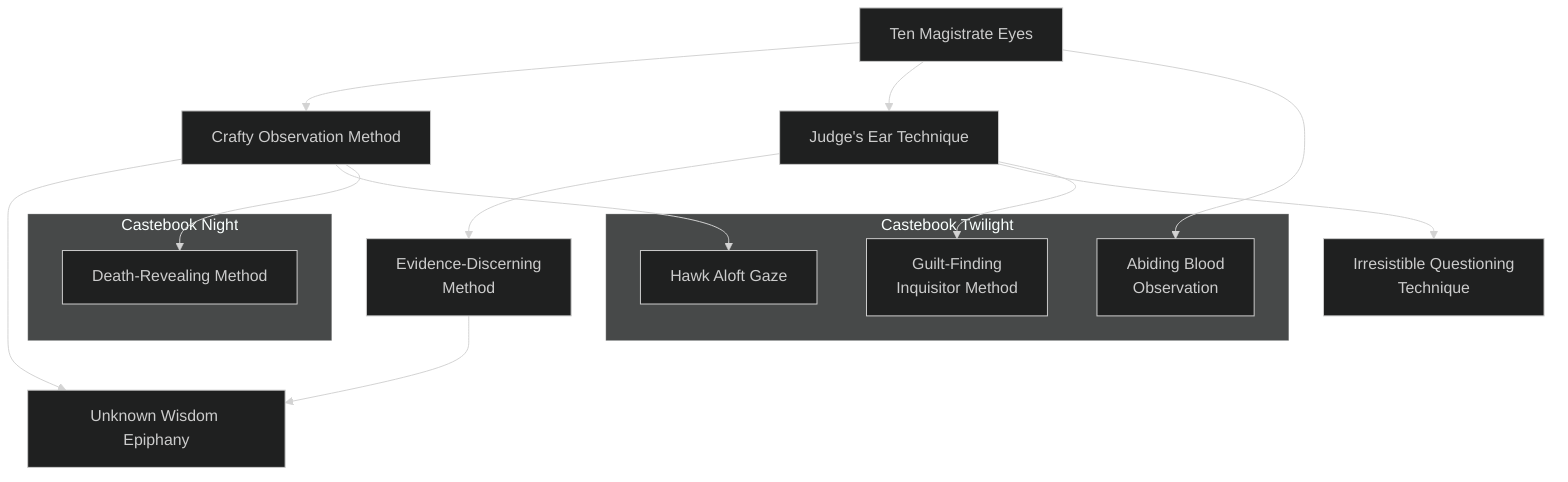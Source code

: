 ---
config:
  theme: dark
---

flowchart TD

    ten_magistrate_eyes[Ten Magistrate Eyes]
    click ten_magistrate_eyes callback "
        Ten Magistrate Eyes<br>
        <br>
        Cost: 3 motes<br>
        Duration: One scene<br>
        Type: Supplemental<br>
        Minimum Investigation: 1<br>
        Minimum Essence: 1<br>
        Prerequisite Charms: None<br>
        <br>
        The character attunes himself to the world's ambient
        Essence and becomes preternaturally aware of the order of and
        links between objects. For the remainder of the scene, add his
        Essence score in automatic successes to any Investigation rolls.
        "

    crafty_observation_method[Crafty Observation Method]
    ten_magistrate_eyes --> crafty_observation_method
    click crafty_observation_method callback "
        Crafty Observation Method<br>
        <br>
        Cost: 5 motes<br>
        Duration: Instant<br>
        Type: Simple<br>
        Minimum Investigation: 3<br>
        Minimum Essence: 1<br>
        Prerequisite Charms: Ten Magistrate Eyes<br>
        <br>
        By examining the undisturbed physical evidence of
        an event, the character can reconstruct the physical
        process behind that event. For example, finding a body
        with a knife wound, the character can tell what sort of
        knife was used, from what direction the blow was struck
        and so on. This effect need not be limited to bodies and
        the scenes of crimes — characters can likewise recon-
        struct the evidence left behind by liaisons, examine the
        details of a camp site, etc.<br>
        Obviously, the event must have left significant physical
        evidence for a character to analyze. If the evidence is
        disturbed significantly, the Charm doesn't function automatically.
        The player must instead make a Perception
        + Investigation roll with a difficulty determined by the
        amount of disturbance the evidence has been subjected
        to, with success indicating that the character can reconstruct
        the events.
        "

    judges_ear_technique[Judge's Ear Technique]
    ten_magistrate_eyes --> judges_ear_technique
    click judges_ear_technique callback "
        Judge's Ear Technique<br>
        <br>
        Cost: 6 motes<br>
        Duration: One scene<br>
        Type: Reflexive<br>
        Minimum Investigation: 2<br>
        Minimum Essence: 1<br>
        Prerequisite Charms: Ten Magistrate Eyes<br>
        <br>
        This Charm allows the character to tell if a specific
        individual is lying to her. This Charm is infallible, within its
        limits. If the target refuses to answer or answers in an unclear
        fashion, the Charm will not indicate him as having lied.
        Likewise, it can only detect lies the target knows to be lies. If the
        target sincerely believes something to be the case, then the
        Charm will not detect him as having lied. This Charm in no
        way compels or reveals the truth — it only detects falsehoods.<br>
        <br>
        Errata:<br>
        This reads &quot;Minimum Ability: 2, Minimum Investigation: 1&quot;, it should read, &quot;Minimum Investigation: 2, Minimum Essence: 1&quot;
        "

    evidence_discerning_method[Evidence-Discerning<br>Method]
    judges_ear_technique --> evidence_discerning_method
    click evidence_discerning_method callback "
        Evidence-Discerning Method<br>
        <br>
        Cost: 6 motes, 1 Willpower<br>
        Duration: Instant<br>
        Type: Simple<br>
        Minimum Investigation: 4<br>
        Minimum Essence: 2<br>
        Prerequisite Charms: Judge's Ear Technique<br>
        <br>
        By sorting through possessions, physical evidence and so
        on left by a particular individual, an Exalted using this Charm
        may construct a psychological profile of the character who left
        the evidence. The clarity of this profile is determined by the
        amount of material the Exalted employing this Charm has to
        sort through. The more material, the more likely the character
        is to derive an accurate picture; the use of the Investigation
        Charm Crafty Observation Method is extremely beneficial as
        an aid to the use of this Charm. If there is material mixed in
        that does not actually belong to the target of analysis, then the
        Exalted's picture of the target will be distorted.
        "

    irresistable_questioning_technique[Irresistible Questioning<br>Technique]
    judges_ear_technique --> irresistable_questioning_technique
    click irresistable_questioning_technique callback "
        Irresistible Questioning Technique<br>
        <br>
        Cost: 5 motes<br>
        Duration: One scene<br>
        Type: Simple<br>
        Minimum Investigation: 3<br>
        Minimum Essence: 2<br>
        Prerequisite Charms: Judge's Ear Technique<br>
        <br>
        An Exalted using this Charm can make her questions
        impossible to resist. During the extended interrogation of a
        target whose Willpower is equal to or less than her Essence, she
        may wring him utterly dry — he is unable to lie, dissimulate or
        otherwise prevaricate. If the target has Willpower equal to or
        less than twice the Exalted's Essence, the Exalted's player may
        make a Manipulation + Investigation roll. For every success,
        the target must truthfully and to the best of his ability answer
        a single question. The Charm Ten Magistrate Eyes cannot be
        used to gain extra successes on this roll.<br>
        This Charm does not work on targets whose Willpower is
        higher than twice the Exalted's Essence. In any event, this
        Charm loses its effectiveness with repeated use — if used by an
        Exalted on the same target more than once during a period equal
        to the target's Willpower in weeks, the Charm has no effect.<br>
        <br>
        Errata:<br>
        On the sixth line of the first paragraph of the charm’s description, it says that a weak effect occurs if the
        target’s Willpower is less than or equal to &quot;twice the Exalted’s Willpower&quot;. This should read &quot;twice the
        Exalted’s Essence&quot; instead.
        "

    unknown_wisdow_epiphany[Unknown Wisdom Epiphany]
    evidence_discerning_method --> unknown_wisdow_epiphany
    crafty_observation_method --> unknown_wisdow_epiphany
    click unknown_wisdow_epiphany callback "
        Unknown Wisdom Epiphany<br>
        <br>
        Cost: 10 motes, 1 Willpower<br>
        Duration: Instant<br>
        Type: Simple<br>
        Minimum Investigation: 5<br>
        Minimum Essence: 3<br>
        Prerequisite Charms: Crafty Observation Method, Evidence-Discerning Method<br>
        <br>
        By visiting the scene of an event and attuning himself to
        local Essence flows and residues, the Exalted can psychically
        reenact history, reconstructing the event to the point of
        gaining insight he could not normally receive from evidence
        alone. The character must have time alone to go over the
        scene, touch and examine the largely undisturbed evidence
        and &quot;get into the shoes&quot; of one of the people involved.<br>
        The Exalted experiences flashbacks of the event from the
        perspective of the person he is emulating and gains insight into
        the target's persona, including her Nature and her superficial
        feelings and attitudes over the course of the reenacted event.
        Characters involved in reenacting an event are rarely danger-
        ous, but if disturbed, they may very briefly cling to the adopted
        persona before snapping back to the current moment.
        "

    subgraph Castebook Twilight
        direction TB
        abiding_blood_observation[Abiding Blood<br>Observation]
        click abiding_blood_observation callback "
            Abiding Blood Observation<br>
            <br>
            Cost: 4 motes<br>
            Duration: Instant<br>
            Type: Simple<br>
            Minimum Investigation: 2<br>
            Minimum Essence: 1<br>
            Prerequisite Charms: Ten Magistrate Eyes<br>
            <br>
            When a character uses this Charm, he will perceive
            blood dripping from the hands of anyone within 10 yards of
            him who has killed someone within the last five days. The
            vision is momentary, but quite clear. The Charm lasts long
            enough for him to turn around and look all around him,
            though if someone takes pains to hide her hands, he will not
            be able to see any blood that might be there and judge
            whether or not she has killed. A target who has merely killed
            a single person will have simple bloodstains on her hands; an
            Exalted who has massacred a troop of guards will have hands
            dripping with gore. The Charm makes no distinctions on
            the basis of motives for killing or types of killing, but merely
            shows whether or not those close by have killed.
            "

        hawk_aloft_gaze[Hawk Aloft Gaze]
        click hawk_aloft_gaze callback "
            Hawk Aloft Gaze<br>
            <br>
            Cost: 5 motes<br>
            Duration: Instant<br>
            Type: Simple<br>
            Minimum Investigation: 4<br>
            Minimum Essence: 2<br>
            Prerequisite Charms: Crafty Observation Method<br>
            <br>
            This Charm allows the Exalted to scan a crowd of
            people or a landscape, as far as the eye can see, searching
            for a particular person or thing, focusing all his attention
            on his prey. If any part of his target is theoretically within
            his view — however great the distance — then he will see
            it as clearly as if he were only 10 yards away, together with
            the immediate surroundings for five yards around the
            target. This applies even if his target is camouflaged or
            partly concealed, in which case the visible part of the
            target will be identified as obviously part of the complete
            target. The only way to avoid this Charm is to be wholly
            concealed by some object between the target and the
            Exalt. However, the Exalted must know what he is looking
            for; attempts merely to look for &quot;something odd&quot; will be
            fruitless. Characters who are invisible cannot be detected
            with this spell, but even the cleverest of magical camouflage
            is penetrated by it.
            "
        guilt_finding_inquisitor_method[Guilt-Finding<br>Inquisitor Method]
        click guilt_finding_inquisitor_method callback "
            Guilt-Finding Inquisitor Method<br>
            <br>
            Cost: 7 motes<br>
            Duration: One scene<br>
            Type: Simple<br>
            Minimum Investigation: 3<br>
            Minimum Essence: 2<br>
            Prerequisite Charms: Judge's Ear Technique<br>
            <br>
            With this Charm, an Exalt can hear the private
            whispers of guilt that underlie most speech, betraying the
            dark secrets of an interrogated person. When invoked, it
            will allow the Solar to know the single thing about which
            the target feels guiltiest concerning the subject under
            discussion. The Solar will seem to hear the target's voice
            whispering his guilt and shame about the matter, while the
            target continues to speak of whatever he chooses and is not
            necessarily aware that he is revealing his hidden secrets. If
            the target refuses to say anything, then the Charm fails to
            provide any answers. Also, the Charm operates on the
            target's personal perceptions of guilt: If the target feels no
            guilt or shame about his private actions, then the Charm
            will not reveal them. Thus, a sincere and self-justified
            revolutionary might betray his shame in not speaking up
            publicly for his cause but not his private involvement in a
            recent assassination of a Terrestrial Exalted. Unfortunately,
            the Charm will not function on someone with an
            Essence equal to or greater than that of the user.
            "
    end

    ten_magistrate_eyes --> abiding_blood_observation
    crafty_observation_method --> hawk_aloft_gaze
    judges_ear_technique --> guilt_finding_inquisitor_method

    subgraph Castebook Night
        death_revealing_method[Death-Revealing Method]
        click death_revealing_method callback "
            Death-Revealing Method<br>
            <br>
            Cost: 3 motes<br>
            Duration: Instant<br>
            Type: Simple<br>
            Minimum Investigation: 4<br>
            Minimum Essence: 2<br>
            Prerequisite Charms: Crafty Observation Method<br>
            <br>
            By touching a weapon, the character can instantly
            determine the appearance of the person who was killed by
            it last and the appearance of the person who wielded it
            then. Similarly, if used on a corpse or even a fragment of
            bone or hair, the character can get an image of the person
            while she was alive and will know both her name and
            exactly how she died.
        "
    end

    crafty_observation_method --> death_revealing_method